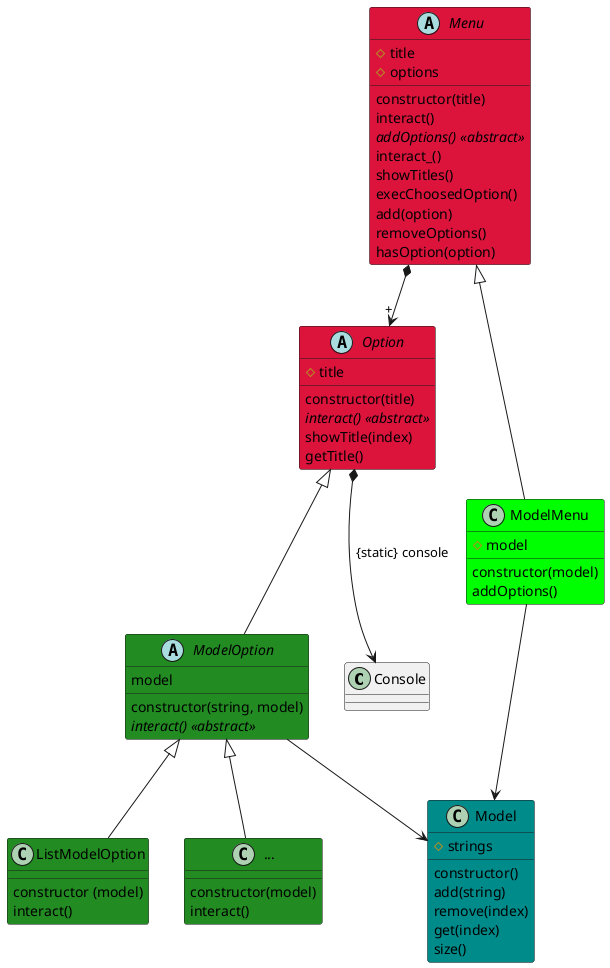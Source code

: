 @startuml

class Console

abstract class Option #crimson {
    #title
    constructor(title)
    {abstract} interact() <<abstract>>
    showTitle(index)
    getTitle()
}

Option *-down-> Console : {static} console

abstract class Menu #crimson {
    #title
    #options
    constructor(title)
    interact()
    {abstract} addOptions() <<abstract>>
    interact_()
    showTitles()
    execChoosedOption()
    add(option)
    removeOptions()
    hasOption(option)
}


Menu *-down-> "+" Option

class Model #darkCyan {
    #strings
    constructor()
    add(string)
    remove(index)
    get(index)
    size()
}

abstract class ModelOption #forestGreen {
    model
    constructor(string, model)
    {abstract} interact() <<abstract>>
}

ModelOption -down-> Model
Option <|-down- ModelOption

class ListModelOption #forestGreen {
    constructor (model)
    interact()
}

ModelOption <|-down- ListModelOption


class X as "..."  #forestGreen {
    constructor(model)
    interact()
}

ModelOption <|-down- X

class ModelMenu  #Lime {
    #model
    constructor(model)
    addOptions()
}

Menu <|-down- ModelMenu
ModelMenu -down-> Model


@enduml